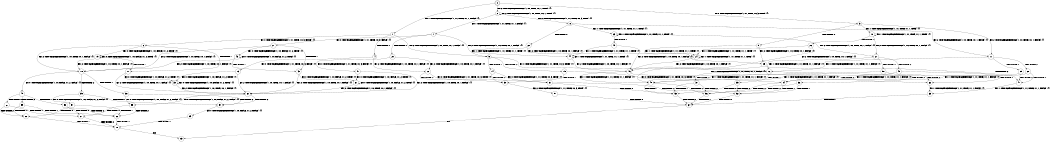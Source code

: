 digraph BCG {
size = "7, 10.5";
center = TRUE;
node [shape = circle];
0 [peripheries = 2];
0 -> 1 [label = "EX !1 !ATOMIC_EXCH_BRANCH (1, +1, TRUE, +1, 1, FALSE) !{}"];
0 -> 2 [label = "EX !2 !ATOMIC_EXCH_BRANCH (1, +0, TRUE, +0, 1, TRUE) !{}"];
0 -> 3 [label = "EX !0 !ATOMIC_EXCH_BRANCH (1, +1, TRUE, +0, 3, TRUE) !{}"];
1 -> 4 [label = "TERMINATE !1"];
1 -> 5 [label = "EX !2 !ATOMIC_EXCH_BRANCH (1, +0, TRUE, +0, 1, FALSE) !{}"];
1 -> 6 [label = "EX !0 !ATOMIC_EXCH_BRANCH (1, +1, TRUE, +0, 3, FALSE) !{}"];
2 -> 7 [label = "EX !1 !ATOMIC_EXCH_BRANCH (1, +1, TRUE, +1, 1, FALSE) !{}"];
2 -> 8 [label = "EX !0 !ATOMIC_EXCH_BRANCH (1, +1, TRUE, +0, 3, TRUE) !{}"];
2 -> 2 [label = "EX !2 !ATOMIC_EXCH_BRANCH (1, +0, TRUE, +0, 1, TRUE) !{}"];
3 -> 9 [label = "TERMINATE !0"];
3 -> 10 [label = "EX !1 !ATOMIC_EXCH_BRANCH (1, +1, TRUE, +1, 1, TRUE) !{}"];
3 -> 11 [label = "EX !2 !ATOMIC_EXCH_BRANCH (1, +0, TRUE, +0, 1, FALSE) !{}"];
4 -> 12 [label = "EX !2 !ATOMIC_EXCH_BRANCH (1, +0, TRUE, +0, 1, FALSE) !{}"];
4 -> 13 [label = "EX !0 !ATOMIC_EXCH_BRANCH (1, +1, TRUE, +0, 3, FALSE) !{}"];
5 -> 14 [label = "TERMINATE !1"];
5 -> 15 [label = "TERMINATE !2"];
5 -> 16 [label = "EX !0 !ATOMIC_EXCH_BRANCH (1, +1, TRUE, +0, 3, TRUE) !{}"];
6 -> 17 [label = "TERMINATE !1"];
6 -> 18 [label = "EX !2 !ATOMIC_EXCH_BRANCH (1, +0, TRUE, +0, 1, FALSE) !{}"];
6 -> 19 [label = "EX !0 !ATOMIC_EXCH_BRANCH (1, +0, FALSE, +1, 2, TRUE) !{}"];
7 -> 20 [label = "TERMINATE !1"];
7 -> 21 [label = "EX !0 !ATOMIC_EXCH_BRANCH (1, +1, TRUE, +0, 3, FALSE) !{}"];
7 -> 5 [label = "EX !2 !ATOMIC_EXCH_BRANCH (1, +0, TRUE, +0, 1, FALSE) !{}"];
8 -> 22 [label = "TERMINATE !0"];
8 -> 23 [label = "EX !1 !ATOMIC_EXCH_BRANCH (1, +1, TRUE, +1, 1, TRUE) !{}"];
8 -> 11 [label = "EX !2 !ATOMIC_EXCH_BRANCH (1, +0, TRUE, +0, 1, FALSE) !{}"];
9 -> 24 [label = "EX !1 !ATOMIC_EXCH_BRANCH (1, +1, TRUE, +1, 1, TRUE) !{}"];
9 -> 25 [label = "EX !2 !ATOMIC_EXCH_BRANCH (1, +0, TRUE, +0, 1, FALSE) !{}"];
10 -> 26 [label = "TERMINATE !0"];
10 -> 27 [label = "EX !2 !ATOMIC_EXCH_BRANCH (1, +0, TRUE, +0, 1, FALSE) !{}"];
10 -> 10 [label = "EX !1 !ATOMIC_EXCH_BRANCH (1, +1, TRUE, +1, 1, TRUE) !{}"];
11 -> 28 [label = "TERMINATE !2"];
11 -> 29 [label = "TERMINATE !0"];
11 -> 16 [label = "EX !1 !ATOMIC_EXCH_BRANCH (1, +1, TRUE, +1, 1, FALSE) !{}"];
12 -> 30 [label = "TERMINATE !2"];
12 -> 31 [label = "EX !0 !ATOMIC_EXCH_BRANCH (1, +1, TRUE, +0, 3, TRUE) !{}"];
13 -> 32 [label = "EX !2 !ATOMIC_EXCH_BRANCH (1, +0, TRUE, +0, 1, FALSE) !{}"];
13 -> 33 [label = "EX !0 !ATOMIC_EXCH_BRANCH (1, +0, FALSE, +1, 2, TRUE) !{}"];
14 -> 30 [label = "TERMINATE !2"];
14 -> 31 [label = "EX !0 !ATOMIC_EXCH_BRANCH (1, +1, TRUE, +0, 3, TRUE) !{}"];
15 -> 30 [label = "TERMINATE !1"];
15 -> 34 [label = "EX !0 !ATOMIC_EXCH_BRANCH (1, +1, TRUE, +0, 3, TRUE) !{}"];
16 -> 35 [label = "TERMINATE !1"];
16 -> 36 [label = "TERMINATE !2"];
16 -> 37 [label = "TERMINATE !0"];
17 -> 33 [label = "EX !0 !ATOMIC_EXCH_BRANCH (1, +0, FALSE, +1, 2, TRUE) !{}"];
17 -> 32 [label = "EX !2 !ATOMIC_EXCH_BRANCH (1, +0, TRUE, +0, 1, FALSE) !{}"];
18 -> 38 [label = "TERMINATE !1"];
18 -> 39 [label = "TERMINATE !2"];
18 -> 40 [label = "EX !0 !ATOMIC_EXCH_BRANCH (1, +0, FALSE, +1, 2, FALSE) !{}"];
19 -> 17 [label = "TERMINATE !1"];
19 -> 18 [label = "EX !2 !ATOMIC_EXCH_BRANCH (1, +0, TRUE, +0, 1, FALSE) !{}"];
19 -> 19 [label = "EX !0 !ATOMIC_EXCH_BRANCH (1, +0, FALSE, +1, 2, TRUE) !{}"];
20 -> 12 [label = "EX !2 !ATOMIC_EXCH_BRANCH (1, +0, TRUE, +0, 1, FALSE) !{}"];
20 -> 41 [label = "EX !0 !ATOMIC_EXCH_BRANCH (1, +1, TRUE, +0, 3, FALSE) !{}"];
21 -> 42 [label = "TERMINATE !1"];
21 -> 18 [label = "EX !2 !ATOMIC_EXCH_BRANCH (1, +0, TRUE, +0, 1, FALSE) !{}"];
21 -> 43 [label = "EX !0 !ATOMIC_EXCH_BRANCH (1, +0, FALSE, +1, 2, TRUE) !{}"];
22 -> 25 [label = "EX !2 !ATOMIC_EXCH_BRANCH (1, +0, TRUE, +0, 1, FALSE) !{}"];
22 -> 44 [label = "EX !1 !ATOMIC_EXCH_BRANCH (1, +1, TRUE, +1, 1, TRUE) !{}"];
23 -> 45 [label = "TERMINATE !0"];
23 -> 27 [label = "EX !2 !ATOMIC_EXCH_BRANCH (1, +0, TRUE, +0, 1, FALSE) !{}"];
23 -> 23 [label = "EX !1 !ATOMIC_EXCH_BRANCH (1, +1, TRUE, +1, 1, TRUE) !{}"];
24 -> 46 [label = "EX !2 !ATOMIC_EXCH_BRANCH (1, +0, TRUE, +0, 1, FALSE) !{}"];
24 -> 24 [label = "EX !1 !ATOMIC_EXCH_BRANCH (1, +1, TRUE, +1, 1, TRUE) !{}"];
25 -> 47 [label = "TERMINATE !2"];
25 -> 48 [label = "EX !1 !ATOMIC_EXCH_BRANCH (1, +1, TRUE, +1, 1, FALSE) !{}"];
26 -> 24 [label = "EX !1 !ATOMIC_EXCH_BRANCH (1, +1, TRUE, +1, 1, TRUE) !{}"];
26 -> 46 [label = "EX !2 !ATOMIC_EXCH_BRANCH (1, +0, TRUE, +0, 1, FALSE) !{}"];
27 -> 49 [label = "TERMINATE !2"];
27 -> 50 [label = "TERMINATE !0"];
27 -> 16 [label = "EX !1 !ATOMIC_EXCH_BRANCH (1, +1, TRUE, +1, 1, FALSE) !{}"];
28 -> 47 [label = "TERMINATE !0"];
28 -> 34 [label = "EX !1 !ATOMIC_EXCH_BRANCH (1, +1, TRUE, +1, 1, FALSE) !{}"];
29 -> 47 [label = "TERMINATE !2"];
29 -> 48 [label = "EX !1 !ATOMIC_EXCH_BRANCH (1, +1, TRUE, +1, 1, FALSE) !{}"];
30 -> 51 [label = "EX !0 !ATOMIC_EXCH_BRANCH (1, +1, TRUE, +0, 3, TRUE) !{}"];
31 -> 52 [label = "TERMINATE !2"];
31 -> 53 [label = "TERMINATE !0"];
32 -> 54 [label = "TERMINATE !2"];
32 -> 55 [label = "EX !0 !ATOMIC_EXCH_BRANCH (1, +0, FALSE, +1, 2, FALSE) !{}"];
33 -> 32 [label = "EX !2 !ATOMIC_EXCH_BRANCH (1, +0, TRUE, +0, 1, FALSE) !{}"];
33 -> 33 [label = "EX !0 !ATOMIC_EXCH_BRANCH (1, +0, FALSE, +1, 2, TRUE) !{}"];
34 -> 52 [label = "TERMINATE !1"];
34 -> 56 [label = "TERMINATE !0"];
35 -> 52 [label = "TERMINATE !2"];
35 -> 53 [label = "TERMINATE !0"];
36 -> 52 [label = "TERMINATE !1"];
36 -> 56 [label = "TERMINATE !0"];
37 -> 53 [label = "TERMINATE !1"];
37 -> 56 [label = "TERMINATE !2"];
38 -> 55 [label = "EX !0 !ATOMIC_EXCH_BRANCH (1, +0, FALSE, +1, 2, FALSE) !{}"];
38 -> 54 [label = "TERMINATE !2"];
39 -> 57 [label = "EX !0 !ATOMIC_EXCH_BRANCH (1, +0, FALSE, +1, 2, FALSE) !{}"];
39 -> 54 [label = "TERMINATE !1"];
40 -> 58 [label = "TERMINATE !1"];
40 -> 59 [label = "TERMINATE !2"];
40 -> 60 [label = "TERMINATE !0"];
41 -> 32 [label = "EX !2 !ATOMIC_EXCH_BRANCH (1, +0, TRUE, +0, 1, FALSE) !{}"];
41 -> 61 [label = "EX !0 !ATOMIC_EXCH_BRANCH (1, +0, FALSE, +1, 2, TRUE) !{}"];
42 -> 32 [label = "EX !2 !ATOMIC_EXCH_BRANCH (1, +0, TRUE, +0, 1, FALSE) !{}"];
42 -> 61 [label = "EX !0 !ATOMIC_EXCH_BRANCH (1, +0, FALSE, +1, 2, TRUE) !{}"];
43 -> 42 [label = "TERMINATE !1"];
43 -> 18 [label = "EX !2 !ATOMIC_EXCH_BRANCH (1, +0, TRUE, +0, 1, FALSE) !{}"];
43 -> 43 [label = "EX !0 !ATOMIC_EXCH_BRANCH (1, +0, FALSE, +1, 2, TRUE) !{}"];
44 -> 46 [label = "EX !2 !ATOMIC_EXCH_BRANCH (1, +0, TRUE, +0, 1, FALSE) !{}"];
44 -> 44 [label = "EX !1 !ATOMIC_EXCH_BRANCH (1, +1, TRUE, +1, 1, TRUE) !{}"];
45 -> 46 [label = "EX !2 !ATOMIC_EXCH_BRANCH (1, +0, TRUE, +0, 1, FALSE) !{}"];
45 -> 44 [label = "EX !1 !ATOMIC_EXCH_BRANCH (1, +1, TRUE, +1, 1, TRUE) !{}"];
46 -> 62 [label = "TERMINATE !2"];
46 -> 48 [label = "EX !1 !ATOMIC_EXCH_BRANCH (1, +1, TRUE, +1, 1, FALSE) !{}"];
47 -> 63 [label = "EX !1 !ATOMIC_EXCH_BRANCH (1, +1, TRUE, +1, 1, FALSE) !{}"];
48 -> 53 [label = "TERMINATE !1"];
48 -> 56 [label = "TERMINATE !2"];
49 -> 34 [label = "EX !1 !ATOMIC_EXCH_BRANCH (1, +1, TRUE, +1, 1, FALSE) !{}"];
49 -> 62 [label = "TERMINATE !0"];
50 -> 48 [label = "EX !1 !ATOMIC_EXCH_BRANCH (1, +1, TRUE, +1, 1, FALSE) !{}"];
50 -> 62 [label = "TERMINATE !2"];
51 -> 64 [label = "TERMINATE !0"];
52 -> 64 [label = "TERMINATE !0"];
53 -> 64 [label = "TERMINATE !2"];
54 -> 65 [label = "EX !0 !ATOMIC_EXCH_BRANCH (1, +0, FALSE, +1, 2, FALSE) !{}"];
55 -> 66 [label = "TERMINATE !2"];
55 -> 67 [label = "TERMINATE !0"];
56 -> 64 [label = "TERMINATE !1"];
57 -> 66 [label = "TERMINATE !1"];
57 -> 68 [label = "TERMINATE !0"];
58 -> 66 [label = "TERMINATE !2"];
58 -> 67 [label = "TERMINATE !0"];
59 -> 66 [label = "TERMINATE !1"];
59 -> 68 [label = "TERMINATE !0"];
60 -> 67 [label = "TERMINATE !1"];
60 -> 68 [label = "TERMINATE !2"];
61 -> 32 [label = "EX !2 !ATOMIC_EXCH_BRANCH (1, +0, TRUE, +0, 1, FALSE) !{}"];
61 -> 61 [label = "EX !0 !ATOMIC_EXCH_BRANCH (1, +0, FALSE, +1, 2, TRUE) !{}"];
62 -> 63 [label = "EX !1 !ATOMIC_EXCH_BRANCH (1, +1, TRUE, +1, 1, FALSE) !{}"];
63 -> 64 [label = "TERMINATE !1"];
64 -> 69 [label = "exit"];
65 -> 70 [label = "TERMINATE !0"];
66 -> 70 [label = "TERMINATE !0"];
67 -> 70 [label = "TERMINATE !2"];
68 -> 70 [label = "TERMINATE !1"];
70 -> 69 [label = "exit"];
}
